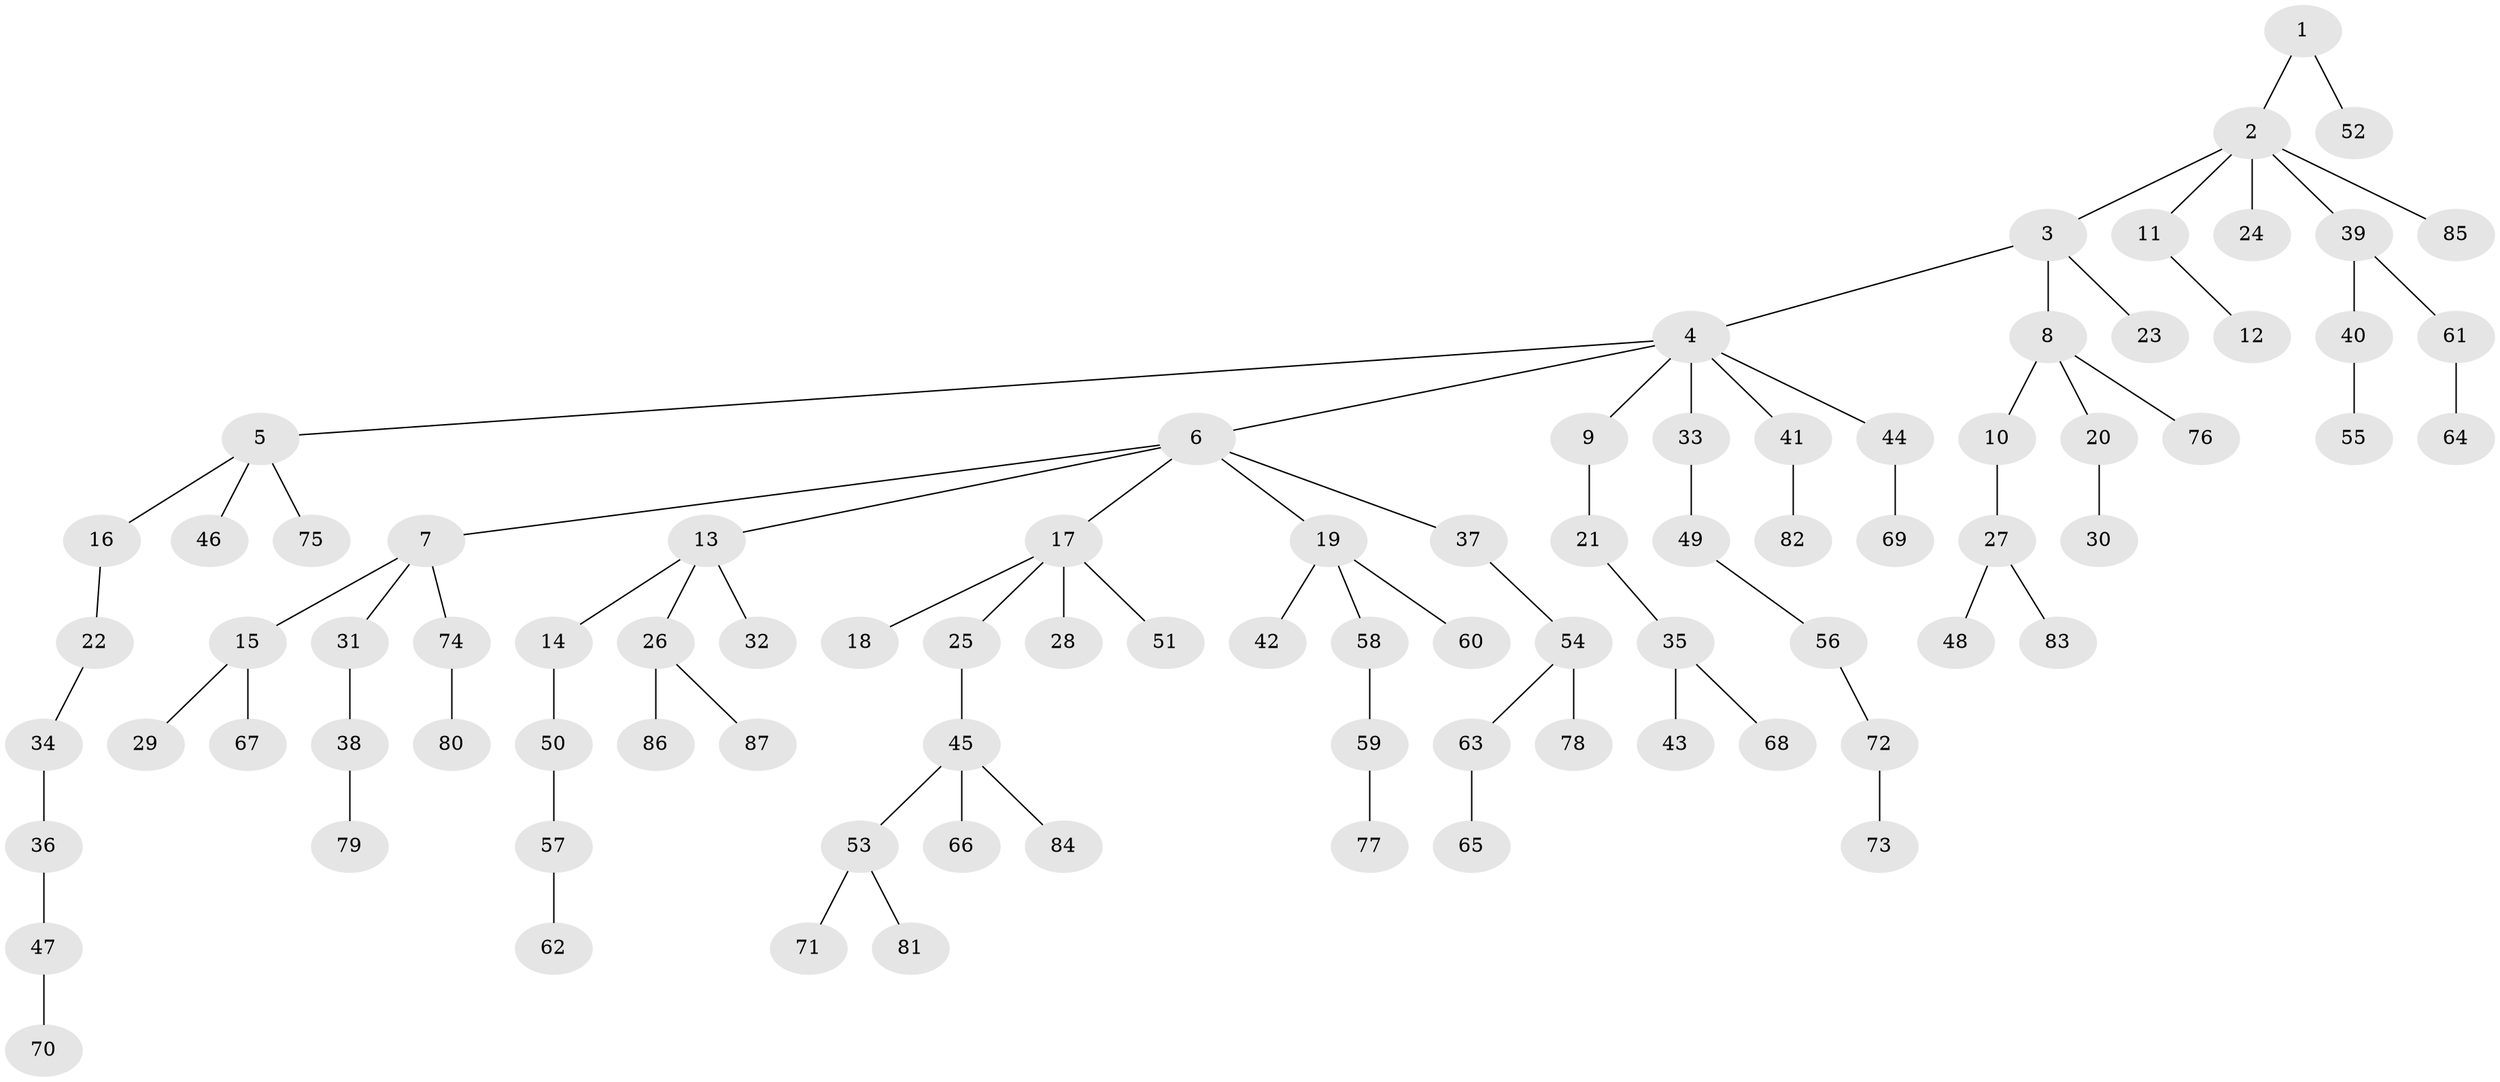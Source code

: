 // original degree distribution, {3: 0.13008130081300814, 7: 0.016260162601626018, 5: 0.032520325203252036, 8: 0.008130081300813009, 2: 0.2764227642276423, 4: 0.04065040650406504, 1: 0.4878048780487805, 6: 0.008130081300813009}
// Generated by graph-tools (version 1.1) at 2025/51/03/04/25 22:51:47]
// undirected, 87 vertices, 86 edges
graph export_dot {
  node [color=gray90,style=filled];
  1;
  2;
  3;
  4;
  5;
  6;
  7;
  8;
  9;
  10;
  11;
  12;
  13;
  14;
  15;
  16;
  17;
  18;
  19;
  20;
  21;
  22;
  23;
  24;
  25;
  26;
  27;
  28;
  29;
  30;
  31;
  32;
  33;
  34;
  35;
  36;
  37;
  38;
  39;
  40;
  41;
  42;
  43;
  44;
  45;
  46;
  47;
  48;
  49;
  50;
  51;
  52;
  53;
  54;
  55;
  56;
  57;
  58;
  59;
  60;
  61;
  62;
  63;
  64;
  65;
  66;
  67;
  68;
  69;
  70;
  71;
  72;
  73;
  74;
  75;
  76;
  77;
  78;
  79;
  80;
  81;
  82;
  83;
  84;
  85;
  86;
  87;
  1 -- 2 [weight=1.0];
  1 -- 52 [weight=1.0];
  2 -- 3 [weight=1.0];
  2 -- 11 [weight=1.0];
  2 -- 24 [weight=1.0];
  2 -- 39 [weight=1.0];
  2 -- 85 [weight=1.0];
  3 -- 4 [weight=1.0];
  3 -- 8 [weight=1.0];
  3 -- 23 [weight=1.0];
  4 -- 5 [weight=1.0];
  4 -- 6 [weight=1.0];
  4 -- 9 [weight=1.0];
  4 -- 33 [weight=1.0];
  4 -- 41 [weight=1.0];
  4 -- 44 [weight=1.0];
  5 -- 16 [weight=1.0];
  5 -- 46 [weight=1.0];
  5 -- 75 [weight=1.0];
  6 -- 7 [weight=1.0];
  6 -- 13 [weight=1.0];
  6 -- 17 [weight=1.0];
  6 -- 19 [weight=1.0];
  6 -- 37 [weight=1.0];
  7 -- 15 [weight=1.0];
  7 -- 31 [weight=1.0];
  7 -- 74 [weight=1.0];
  8 -- 10 [weight=1.0];
  8 -- 20 [weight=1.0];
  8 -- 76 [weight=1.0];
  9 -- 21 [weight=1.0];
  10 -- 27 [weight=1.0];
  11 -- 12 [weight=1.0];
  13 -- 14 [weight=1.0];
  13 -- 26 [weight=1.0];
  13 -- 32 [weight=1.0];
  14 -- 50 [weight=1.0];
  15 -- 29 [weight=1.0];
  15 -- 67 [weight=1.0];
  16 -- 22 [weight=1.0];
  17 -- 18 [weight=1.0];
  17 -- 25 [weight=1.0];
  17 -- 28 [weight=1.0];
  17 -- 51 [weight=1.0];
  19 -- 42 [weight=1.0];
  19 -- 58 [weight=1.0];
  19 -- 60 [weight=1.0];
  20 -- 30 [weight=1.0];
  21 -- 35 [weight=1.0];
  22 -- 34 [weight=1.0];
  25 -- 45 [weight=1.0];
  26 -- 86 [weight=1.0];
  26 -- 87 [weight=1.0];
  27 -- 48 [weight=1.0];
  27 -- 83 [weight=1.0];
  31 -- 38 [weight=1.0];
  33 -- 49 [weight=1.0];
  34 -- 36 [weight=1.0];
  35 -- 43 [weight=1.0];
  35 -- 68 [weight=1.0];
  36 -- 47 [weight=1.0];
  37 -- 54 [weight=1.0];
  38 -- 79 [weight=1.0];
  39 -- 40 [weight=1.0];
  39 -- 61 [weight=1.0];
  40 -- 55 [weight=1.0];
  41 -- 82 [weight=1.0];
  44 -- 69 [weight=1.0];
  45 -- 53 [weight=1.0];
  45 -- 66 [weight=1.0];
  45 -- 84 [weight=1.0];
  47 -- 70 [weight=1.0];
  49 -- 56 [weight=1.0];
  50 -- 57 [weight=1.0];
  53 -- 71 [weight=1.0];
  53 -- 81 [weight=1.0];
  54 -- 63 [weight=1.0];
  54 -- 78 [weight=1.0];
  56 -- 72 [weight=1.0];
  57 -- 62 [weight=1.0];
  58 -- 59 [weight=1.0];
  59 -- 77 [weight=1.0];
  61 -- 64 [weight=1.0];
  63 -- 65 [weight=1.0];
  72 -- 73 [weight=1.0];
  74 -- 80 [weight=1.0];
}

